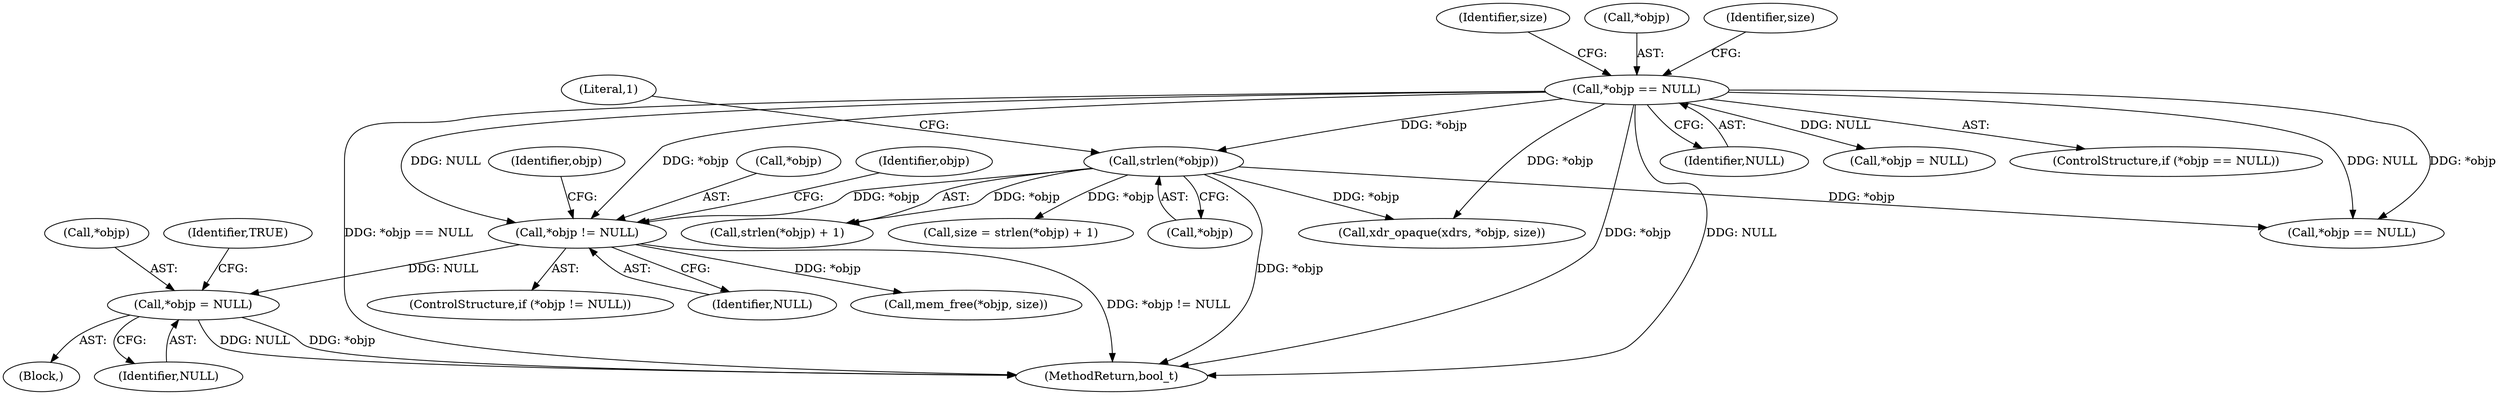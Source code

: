 digraph "0_krb5_df17a1224a3406f57477bcd372c61e04c0e5a5bb@pointer" {
"1000237" [label="(Call,*objp = NULL)"];
"1000229" [label="(Call,*objp != NULL)"];
"1000125" [label="(Call,strlen(*objp))"];
"1000114" [label="(Call,*objp == NULL)"];
"1000124" [label="(Call,strlen(*objp) + 1)"];
"1000239" [label="(Identifier,objp)"];
"1000114" [label="(Call,*objp == NULL)"];
"1000128" [label="(Literal,1)"];
"1000220" [label="(Call,xdr_opaque(xdrs, *objp, size))"];
"1000123" [label="(Identifier,size)"];
"1000125" [label="(Call,strlen(*objp))"];
"1000115" [label="(Call,*objp)"];
"1000119" [label="(Identifier,size)"];
"1000230" [label="(Call,*objp)"];
"1000142" [label="(Block,)"];
"1000240" [label="(Identifier,NULL)"];
"1000157" [label="(Call,*objp == NULL)"];
"1000126" [label="(Call,*objp)"];
"1000229" [label="(Call,*objp != NULL)"];
"1000117" [label="(Identifier,NULL)"];
"1000233" [label="(Call,mem_free(*objp, size))"];
"1000235" [label="(Identifier,objp)"];
"1000245" [label="(MethodReturn,bool_t)"];
"1000242" [label="(Identifier,TRUE)"];
"1000237" [label="(Call,*objp = NULL)"];
"1000228" [label="(ControlStructure,if (*objp != NULL))"];
"1000149" [label="(Call,*objp = NULL)"];
"1000238" [label="(Call,*objp)"];
"1000113" [label="(ControlStructure,if (*objp == NULL))"];
"1000232" [label="(Identifier,NULL)"];
"1000122" [label="(Call,size = strlen(*objp) + 1)"];
"1000237" -> "1000142"  [label="AST: "];
"1000237" -> "1000240"  [label="CFG: "];
"1000238" -> "1000237"  [label="AST: "];
"1000240" -> "1000237"  [label="AST: "];
"1000242" -> "1000237"  [label="CFG: "];
"1000237" -> "1000245"  [label="DDG: NULL"];
"1000237" -> "1000245"  [label="DDG: *objp"];
"1000229" -> "1000237"  [label="DDG: NULL"];
"1000229" -> "1000228"  [label="AST: "];
"1000229" -> "1000232"  [label="CFG: "];
"1000230" -> "1000229"  [label="AST: "];
"1000232" -> "1000229"  [label="AST: "];
"1000235" -> "1000229"  [label="CFG: "];
"1000239" -> "1000229"  [label="CFG: "];
"1000229" -> "1000245"  [label="DDG: *objp != NULL"];
"1000125" -> "1000229"  [label="DDG: *objp"];
"1000114" -> "1000229"  [label="DDG: *objp"];
"1000114" -> "1000229"  [label="DDG: NULL"];
"1000229" -> "1000233"  [label="DDG: *objp"];
"1000125" -> "1000124"  [label="AST: "];
"1000125" -> "1000126"  [label="CFG: "];
"1000126" -> "1000125"  [label="AST: "];
"1000128" -> "1000125"  [label="CFG: "];
"1000125" -> "1000245"  [label="DDG: *objp"];
"1000125" -> "1000122"  [label="DDG: *objp"];
"1000125" -> "1000124"  [label="DDG: *objp"];
"1000114" -> "1000125"  [label="DDG: *objp"];
"1000125" -> "1000157"  [label="DDG: *objp"];
"1000125" -> "1000220"  [label="DDG: *objp"];
"1000114" -> "1000113"  [label="AST: "];
"1000114" -> "1000117"  [label="CFG: "];
"1000115" -> "1000114"  [label="AST: "];
"1000117" -> "1000114"  [label="AST: "];
"1000119" -> "1000114"  [label="CFG: "];
"1000123" -> "1000114"  [label="CFG: "];
"1000114" -> "1000245"  [label="DDG: NULL"];
"1000114" -> "1000245"  [label="DDG: *objp == NULL"];
"1000114" -> "1000245"  [label="DDG: *objp"];
"1000114" -> "1000149"  [label="DDG: NULL"];
"1000114" -> "1000157"  [label="DDG: *objp"];
"1000114" -> "1000157"  [label="DDG: NULL"];
"1000114" -> "1000220"  [label="DDG: *objp"];
}

